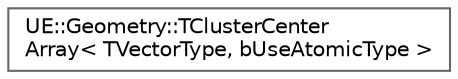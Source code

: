 digraph "Graphical Class Hierarchy"
{
 // INTERACTIVE_SVG=YES
 // LATEX_PDF_SIZE
  bgcolor="transparent";
  edge [fontname=Helvetica,fontsize=10,labelfontname=Helvetica,labelfontsize=10];
  node [fontname=Helvetica,fontsize=10,shape=box,height=0.2,width=0.4];
  rankdir="LR";
  Node0 [id="Node000000",label="UE::Geometry::TClusterCenter\lArray\< TVectorType, bUseAtomicType \>",height=0.2,width=0.4,color="grey40", fillcolor="white", style="filled",URL="$d6/d8e/structUE_1_1Geometry_1_1TClusterCenterArray.html",tooltip=" "];
}
